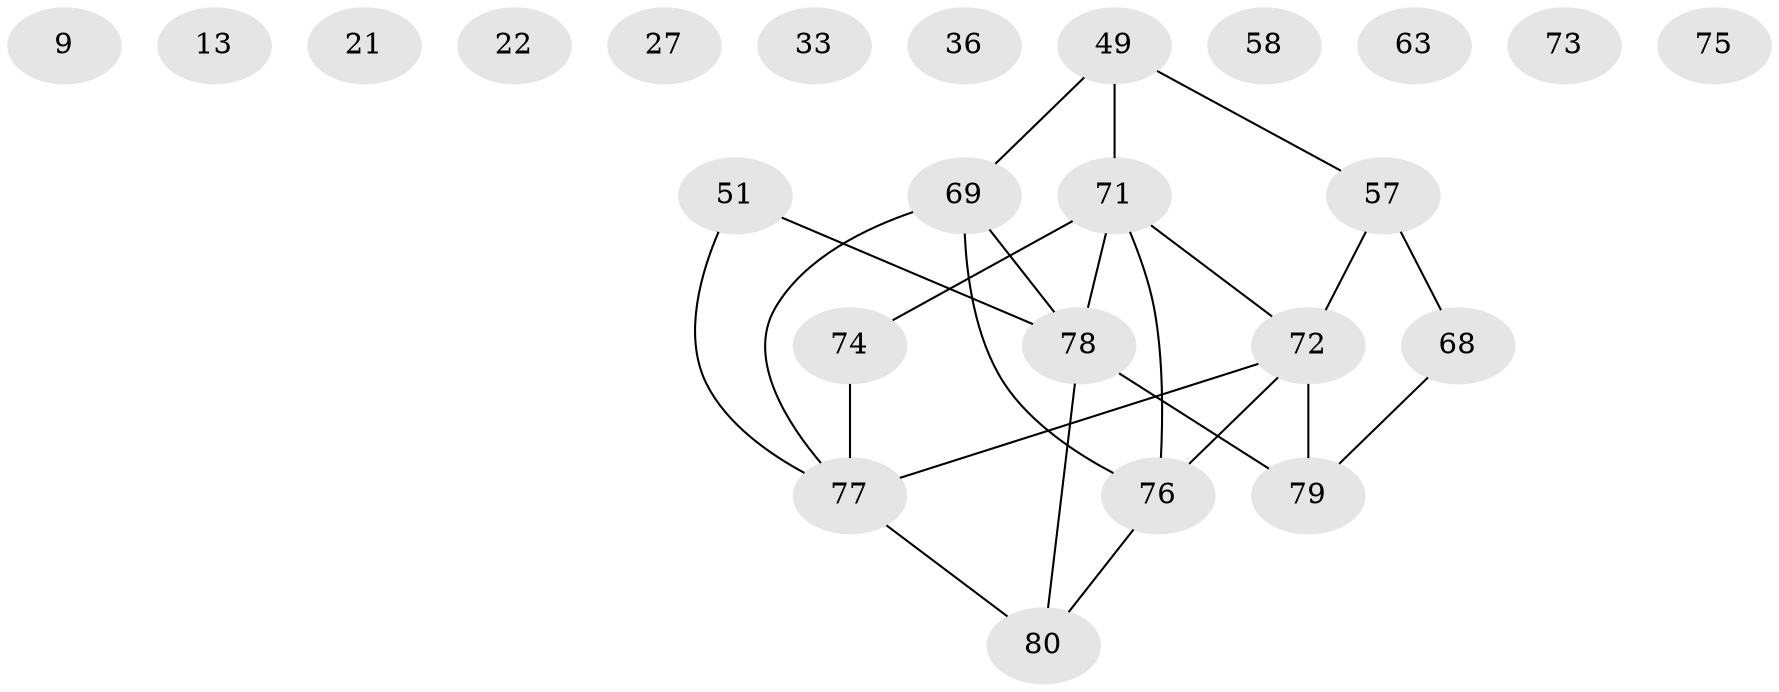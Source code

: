 // original degree distribution, {4: 0.1375, 3: 0.325, 1: 0.175, 5: 0.025, 0: 0.1375, 2: 0.175, 6: 0.025}
// Generated by graph-tools (version 1.1) at 2025/43/03/04/25 21:43:18]
// undirected, 24 vertices, 23 edges
graph export_dot {
graph [start="1"]
  node [color=gray90,style=filled];
  9;
  13;
  21;
  22;
  27;
  33;
  36;
  49 [super="+12"];
  51;
  57 [super="+41"];
  58;
  63;
  68 [super="+23"];
  69 [super="+67"];
  71 [super="+64"];
  72 [super="+2+50+54"];
  73;
  74 [super="+45"];
  75;
  76 [super="+53+47"];
  77 [super="+55"];
  78 [super="+30+52+70+66"];
  79 [super="+35"];
  80 [super="+62+37"];
  49 -- 71 [weight=3];
  49 -- 57;
  49 -- 69 [weight=2];
  51 -- 77;
  51 -- 78;
  57 -- 72;
  57 -- 68 [weight=2];
  68 -- 79;
  69 -- 76;
  69 -- 77 [weight=2];
  69 -- 78 [weight=2];
  71 -- 72;
  71 -- 74;
  71 -- 78 [weight=2];
  71 -- 76;
  72 -- 76;
  72 -- 77 [weight=2];
  72 -- 79 [weight=2];
  74 -- 77 [weight=2];
  76 -- 80;
  77 -- 80 [weight=2];
  78 -- 80 [weight=2];
  78 -- 79 [weight=2];
}
